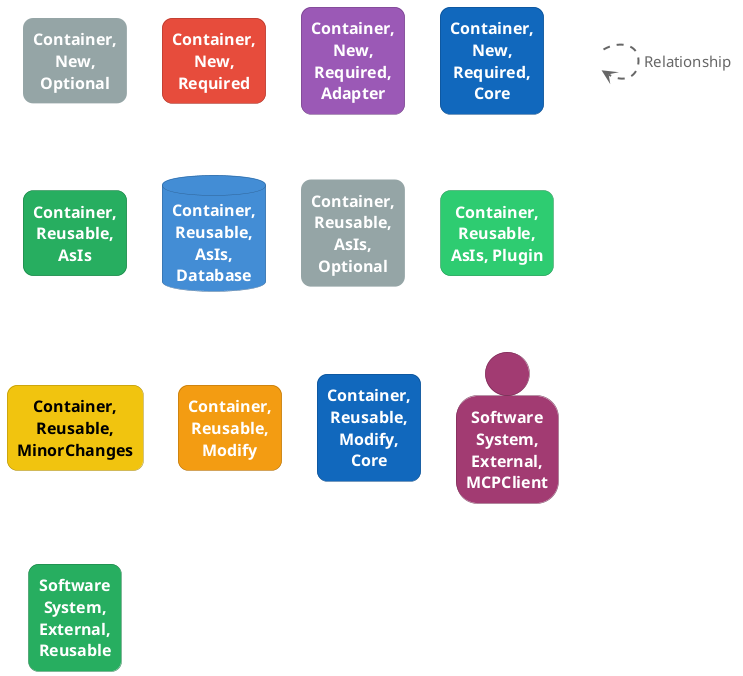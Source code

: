 @startuml
set separator none

skinparam {
  shadowing false
  arrowFontSize 15
  defaultTextAlignment center
  wrapWidth 100
  maxMessageSize 100
}
hide stereotype

skinparam rectangle<<_transparent>> {
  BorderColor transparent
  BackgroundColor transparent
  FontColor transparent
}

skinparam rectangle<<1>> {
  BackgroundColor #95a5a6
  FontColor #ffffff
  BorderColor #95a5a6
  roundCorner 20
}
rectangle "==Container, New, Optional" <<1>>

skinparam rectangle<<2>> {
  BackgroundColor #e74c3c
  FontColor #ffffff
  BorderColor #a1352a
  roundCorner 20
}
rectangle "==Container, New, Required" <<2>>

skinparam rectangle<<3>> {
  BackgroundColor #9b59b6
  FontColor #ffffff
  BorderColor #6c3e7f
  roundCorner 20
}
rectangle "==Container, New, Required, Adapter" <<3>>

skinparam rectangle<<4>> {
  BackgroundColor #1168bd
  FontColor #ffffff
  BorderColor #0b4884
  roundCorner 20
}
rectangle "==Container, New, Required, Core" <<4>>

skinparam rectangle<<5>> {
  BackgroundColor #27ae60
  FontColor #ffffff
  BorderColor #1b7943
  roundCorner 20
}
rectangle "==Container, Reusable, AsIs" <<5>>

skinparam database<<6>> {
  BackgroundColor #438dd5
  FontColor #ffffff
  BorderColor #2e6295
}
database "==Container, Reusable, AsIs, Database" <<6>>

skinparam rectangle<<7>> {
  BackgroundColor #95a5a6
  FontColor #ffffff
  BorderColor #95a5a6
  roundCorner 20
}
rectangle "==Container, Reusable, AsIs, Optional" <<7>>

skinparam rectangle<<8>> {
  BackgroundColor #2ecc71
  FontColor #ffffff
  BorderColor #208e4f
  roundCorner 20
}
rectangle "==Container, Reusable, AsIs, Plugin" <<8>>

skinparam rectangle<<9>> {
  BackgroundColor #f1c40f
  FontColor #000000
  BorderColor #a8890a
  roundCorner 20
}
rectangle "==Container, Reusable, MinorChanges" <<9>>

skinparam rectangle<<10>> {
  BackgroundColor #f39c12
  FontColor #ffffff
  BorderColor #aa6d0c
  roundCorner 20
}
rectangle "==Container, Reusable, Modify" <<10>>

skinparam rectangle<<11>> {
  BackgroundColor #1168bd
  FontColor #ffffff
  BorderColor #0b4884
  roundCorner 20
}
rectangle "==Container, Reusable, Modify, Core" <<11>>

skinparam person<<12>> {
  BackgroundColor #a23b72
  FontColor #ffffff
  BorderColor #71294f
}
person "==Software System, External, MCPClient" <<12>>

skinparam rectangle<<13>> {
  BackgroundColor #27ae60
  FontColor #ffffff
  BorderColor #1b7943
  roundCorner 20
}
rectangle "==Software System, External, Reusable" <<13>>

rectangle "." <<_transparent>> as 14
14 .[#666666,thickness=2].> 14 : "<color:#666666>Relationship"


@enduml